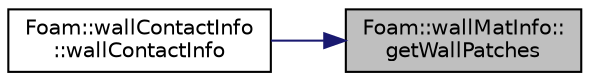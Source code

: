 digraph "Foam::wallMatInfo::getWallPatches"
{
 // LATEX_PDF_SIZE
  edge [fontname="Helvetica",fontsize="10",labelfontname="Helvetica",labelfontsize="10"];
  node [fontname="Helvetica",fontsize="10",shape=record];
  rankdir="RL";
  Node1 [label="Foam::wallMatInfo::\lgetWallPatches",height=0.2,width=0.4,color="black", fillcolor="grey75", style="filled", fontcolor="black",tooltip=" "];
  Node1 -> Node2 [dir="back",color="midnightblue",fontsize="10",style="solid"];
  Node2 [label="Foam::wallContactInfo\l::wallContactInfo",height=0.2,width=0.4,color="black", fillcolor="white", style="filled",URL="$classFoam_1_1wallContactInfo.html#a9d3f203a7e1c4f141f43b34e7e4f3c96",tooltip=" "];
}
